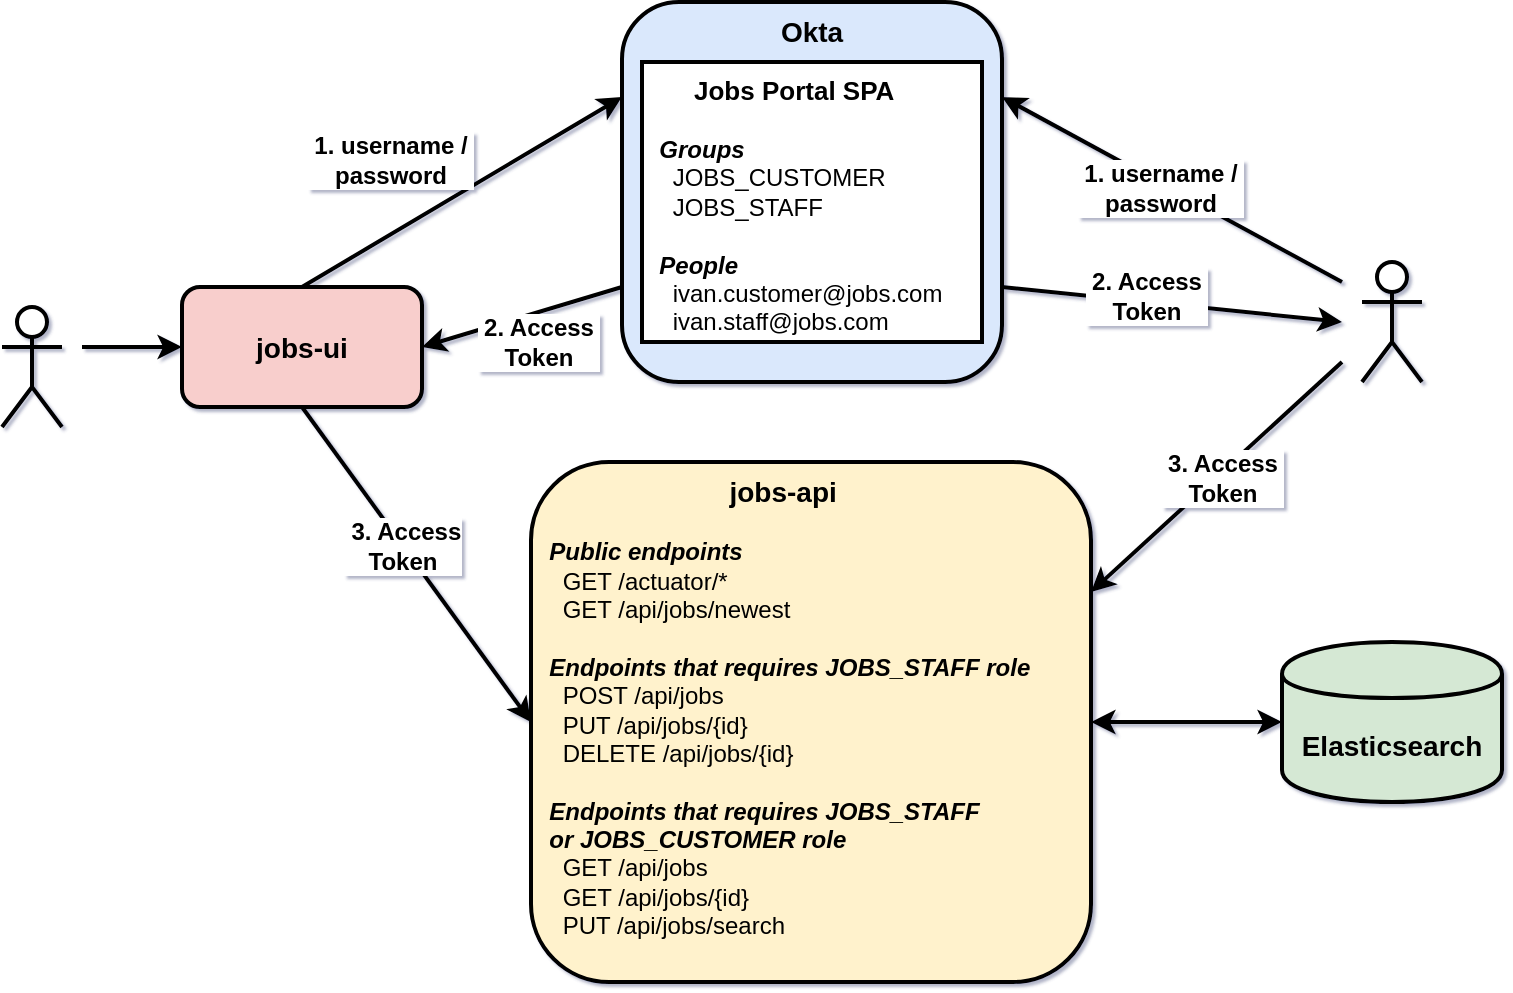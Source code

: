 <mxfile version="10.7.3" type="device"><diagram id="XHxDGMgb79J_g_7EvJC-" name="Page-1"><mxGraphModel dx="758" dy="497" grid="1" gridSize="10" guides="1" tooltips="1" connect="1" arrows="1" fold="1" page="1" pageScale="1" pageWidth="850" pageHeight="1100" math="0" shadow="1"><root><mxCell id="0"/><mxCell id="1" parent="0"/><mxCell id="JP0Q-4ceOFRRX9hkLczL-1" value="&lt;b style=&quot;font-size: 14px&quot;&gt;Okta&lt;br&gt;&lt;br&gt;&lt;br&gt;&lt;/b&gt;" style="rounded=1;whiteSpace=wrap;html=1;strokeWidth=2;horizontal=1;verticalAlign=top;fillColor=#dae8fc;strokeColor=#000000;" parent="1" vertex="1"><mxGeometry x="330" y="20" width="190" height="190" as="geometry"/></mxCell><mxCell id="JP0Q-4ceOFRRX9hkLczL-2" value="&lt;div style=&quot;text-align: center&quot;&gt;&lt;span style=&quot;font-size: 14px ; font-weight: bold&quot;&gt;jobs-api&lt;/span&gt;&lt;/div&gt;&lt;br&gt;&lt;b&gt;&lt;i&gt;&amp;nbsp; Public endpoints&lt;/i&gt;&lt;/b&gt;&lt;br&gt;&amp;nbsp; &amp;nbsp; GET /actuator/*&lt;br&gt;&amp;nbsp; &amp;nbsp; GET /api/jobs/newest&lt;br&gt;&lt;br&gt;&lt;b&gt;&lt;i&gt;&amp;nbsp; Endpoints that requires JOBS_STAFF role&lt;/i&gt;&lt;/b&gt;&lt;br&gt;&amp;nbsp; &amp;nbsp; POST /api/jobs&lt;br&gt;&amp;nbsp; &amp;nbsp; PUT /api/jobs/{id}&lt;br&gt;&amp;nbsp; &amp;nbsp; DELETE /api/jobs/{id}&lt;br&gt;&lt;br&gt;&lt;b&gt;&lt;i&gt;&amp;nbsp; Endpoints that requires JOBS_STAFF&lt;br&gt;&amp;nbsp; or JOBS_CUSTOMER role&lt;br&gt;&lt;/i&gt;&lt;/b&gt;&amp;nbsp; &amp;nbsp; GET /api/jobs&lt;br&gt;&amp;nbsp; &amp;nbsp; GET /api/jobs/{id}&lt;br&gt;&amp;nbsp; &amp;nbsp; PUT /api/jobs/search&lt;br&gt;" style="rounded=1;whiteSpace=wrap;html=1;strokeWidth=2;verticalAlign=top;align=left;fillColor=#fff2cc;strokeColor=#000000;" parent="1" vertex="1"><mxGeometry x="284.5" y="250" width="280" height="260" as="geometry"/></mxCell><mxCell id="JP0Q-4ceOFRRX9hkLczL-3" value="&lt;b&gt;&lt;font style=&quot;font-size: 14px&quot;&gt;jobs-ui&lt;/font&gt;&lt;/b&gt;" style="rounded=1;whiteSpace=wrap;html=1;strokeWidth=2;fillColor=#f8cecc;strokeColor=#000000;" parent="1" vertex="1"><mxGeometry x="110" y="162.5" width="120" height="60" as="geometry"/></mxCell><mxCell id="JP0Q-4ceOFRRX9hkLczL-4" value="&lt;b&gt;&lt;font style=&quot;font-size: 14px&quot;&gt;Elasticsearch&lt;/font&gt;&lt;/b&gt;" style="shape=cylinder;whiteSpace=wrap;html=1;boundedLbl=1;backgroundOutline=1;strokeWidth=2;fillColor=#d5e8d4;strokeColor=#000000;" parent="1" vertex="1"><mxGeometry x="660" y="340" width="110" height="80" as="geometry"/></mxCell><mxCell id="JP0Q-4ceOFRRX9hkLczL-5" value="" style="endArrow=classic;startArrow=classic;html=1;exitX=1;exitY=0.5;exitDx=0;exitDy=0;entryX=0;entryY=0.5;entryDx=0;entryDy=0;strokeWidth=2;" parent="1" source="JP0Q-4ceOFRRX9hkLczL-2" target="JP0Q-4ceOFRRX9hkLczL-4" edge="1"><mxGeometry width="50" height="50" relative="1" as="geometry"><mxPoint x="520" y="200" as="sourcePoint"/><mxPoint x="570" y="150" as="targetPoint"/></mxGeometry></mxCell><mxCell id="JP0Q-4ceOFRRX9hkLczL-6" value="" style="shape=umlActor;verticalLabelPosition=bottom;labelBackgroundColor=#ffffff;verticalAlign=top;html=1;outlineConnect=0;strokeWidth=2;" parent="1" vertex="1"><mxGeometry x="20" y="172.5" width="30" height="60" as="geometry"/></mxCell><mxCell id="JP0Q-4ceOFRRX9hkLczL-12" value="" style="endArrow=classic;html=1;strokeWidth=2;entryX=0;entryY=0.5;entryDx=0;entryDy=0;" parent="1" target="JP0Q-4ceOFRRX9hkLczL-3" edge="1"><mxGeometry width="50" height="50" relative="1" as="geometry"><mxPoint x="60" y="192.5" as="sourcePoint"/><mxPoint x="140" y="182.5" as="targetPoint"/></mxGeometry></mxCell><mxCell id="JP0Q-4ceOFRRX9hkLczL-14" value="" style="endArrow=classic;html=1;strokeWidth=2;exitX=0.5;exitY=0;exitDx=0;exitDy=0;entryX=0;entryY=0.25;entryDx=0;entryDy=0;" parent="1" source="JP0Q-4ceOFRRX9hkLczL-3" target="JP0Q-4ceOFRRX9hkLczL-1" edge="1"><mxGeometry width="50" height="50" relative="1" as="geometry"><mxPoint x="310" y="120" as="sourcePoint"/><mxPoint x="360" y="70" as="targetPoint"/></mxGeometry></mxCell><mxCell id="JP0Q-4ceOFRRX9hkLczL-16" value="&lt;b&gt;&amp;nbsp;1. username /&amp;nbsp;&lt;br&gt;password&lt;/b&gt;&lt;br&gt;" style="text;html=1;resizable=0;points=[];align=center;verticalAlign=middle;labelBackgroundColor=#ffffff;" parent="JP0Q-4ceOFRRX9hkLczL-14" vertex="1" connectable="0"><mxGeometry x="-0.135" y="-1" relative="1" as="geometry"><mxPoint x="-25.5" y="-24" as="offset"/></mxGeometry></mxCell><mxCell id="JP0Q-4ceOFRRX9hkLczL-15" value="&lt;b style=&quot;font-size: 12px&quot;&gt;&amp;nbsp;2. Access&amp;nbsp;&lt;br&gt;Token&lt;/b&gt;" style="endArrow=classic;html=1;strokeWidth=2;exitX=0;exitY=0.75;exitDx=0;exitDy=0;entryX=1;entryY=0.5;entryDx=0;entryDy=0;" parent="1" source="JP0Q-4ceOFRRX9hkLczL-1" target="JP0Q-4ceOFRRX9hkLczL-3" edge="1"><mxGeometry x="-0.067" y="14" width="50" height="50" relative="1" as="geometry"><mxPoint x="270" y="250" as="sourcePoint"/><mxPoint x="320" y="200" as="targetPoint"/><mxPoint as="offset"/></mxGeometry></mxCell><mxCell id="JP0Q-4ceOFRRX9hkLczL-17" value="" style="endArrow=classic;html=1;strokeWidth=2;exitX=0.5;exitY=1;exitDx=0;exitDy=0;entryX=0;entryY=0.5;entryDx=0;entryDy=0;" parent="1" source="JP0Q-4ceOFRRX9hkLczL-3" target="JP0Q-4ceOFRRX9hkLczL-2" edge="1"><mxGeometry width="50" height="50" relative="1" as="geometry"><mxPoint x="300" y="180" as="sourcePoint"/><mxPoint x="350" y="130" as="targetPoint"/></mxGeometry></mxCell><mxCell id="JP0Q-4ceOFRRX9hkLczL-18" value="&lt;b&gt;&amp;nbsp;3. Access&lt;br&gt;Token&lt;/b&gt;" style="text;html=1;resizable=0;points=[];align=center;verticalAlign=middle;labelBackgroundColor=#ffffff;" parent="JP0Q-4ceOFRRX9hkLczL-17" vertex="1" connectable="0"><mxGeometry x="-0.121" y="-1" relative="1" as="geometry"><mxPoint as="offset"/></mxGeometry></mxCell><mxCell id="JP0Q-4ceOFRRX9hkLczL-19" value="" style="shape=umlActor;verticalLabelPosition=bottom;labelBackgroundColor=#ffffff;verticalAlign=top;html=1;outlineConnect=0;strokeWidth=2;" parent="1" vertex="1"><mxGeometry x="700" y="150" width="30" height="60" as="geometry"/></mxCell><mxCell id="JP0Q-4ceOFRRX9hkLczL-20" value="" style="endArrow=classic;html=1;strokeWidth=2;entryX=1;entryY=0.25;entryDx=0;entryDy=0;" parent="1" target="JP0Q-4ceOFRRX9hkLczL-1" edge="1"><mxGeometry width="50" height="50" relative="1" as="geometry"><mxPoint x="690" y="160" as="sourcePoint"/><mxPoint x="540" y="50" as="targetPoint"/></mxGeometry></mxCell><mxCell id="JP0Q-4ceOFRRX9hkLczL-30" value="&lt;b&gt;&amp;nbsp;1. username /&amp;nbsp;&lt;br&gt;password&lt;/b&gt;&lt;br&gt;" style="text;html=1;resizable=0;points=[];align=center;verticalAlign=middle;labelBackgroundColor=#ffffff;" parent="JP0Q-4ceOFRRX9hkLczL-20" vertex="1" connectable="0"><mxGeometry x="0.06" y="2" relative="1" as="geometry"><mxPoint as="offset"/></mxGeometry></mxCell><mxCell id="JP0Q-4ceOFRRX9hkLczL-21" value="" style="endArrow=classic;html=1;strokeWidth=2;exitX=1;exitY=0.75;exitDx=0;exitDy=0;" parent="1" source="JP0Q-4ceOFRRX9hkLczL-1" edge="1"><mxGeometry width="50" height="50" relative="1" as="geometry"><mxPoint x="460" y="100" as="sourcePoint"/><mxPoint x="690" y="180" as="targetPoint"/></mxGeometry></mxCell><mxCell id="JP0Q-4ceOFRRX9hkLczL-31" value="&lt;b&gt;&amp;nbsp;2. Access&amp;nbsp;&lt;br&gt;Token&lt;/b&gt;" style="text;html=1;resizable=0;points=[];align=center;verticalAlign=middle;labelBackgroundColor=#ffffff;" parent="JP0Q-4ceOFRRX9hkLczL-21" vertex="1" connectable="0"><mxGeometry x="-0.168" y="3" relative="1" as="geometry"><mxPoint x="1" as="offset"/></mxGeometry></mxCell><mxCell id="JP0Q-4ceOFRRX9hkLczL-22" value="" style="endArrow=classic;html=1;strokeWidth=2;entryX=1;entryY=0.25;entryDx=0;entryDy=0;" parent="1" target="JP0Q-4ceOFRRX9hkLczL-2" edge="1"><mxGeometry width="50" height="50" relative="1" as="geometry"><mxPoint x="690" y="200" as="sourcePoint"/><mxPoint x="540" y="90" as="targetPoint"/></mxGeometry></mxCell><mxCell id="JP0Q-4ceOFRRX9hkLczL-32" value="&lt;b&gt;&amp;nbsp;3. Access&amp;nbsp;&lt;br&gt;Token&lt;/b&gt;" style="text;html=1;resizable=0;points=[];align=center;verticalAlign=middle;labelBackgroundColor=#ffffff;" parent="JP0Q-4ceOFRRX9hkLczL-22" vertex="1" connectable="0"><mxGeometry x="-0.018" y="2" relative="1" as="geometry"><mxPoint as="offset"/></mxGeometry></mxCell><mxCell id="JP0Q-4ceOFRRX9hkLczL-24" value="&lt;div style=&quot;text-align: center&quot;&gt;&lt;span&gt;&lt;b&gt;&lt;font style=&quot;font-size: 13px&quot;&gt;Jobs Portal SPA&lt;/font&gt;&lt;/b&gt;&lt;/span&gt;&lt;/div&gt;&lt;br&gt;&lt;i&gt;&amp;nbsp; &lt;b&gt;Groups&lt;/b&gt;&lt;/i&gt;&lt;br&gt;&amp;nbsp; &amp;nbsp; JOBS_CUSTOMER&lt;br&gt;&amp;nbsp; &amp;nbsp; JOBS_STAFF&lt;br&gt;&lt;br&gt;&lt;i&gt;&amp;nbsp; &lt;b&gt;People&lt;/b&gt;&lt;/i&gt;&lt;br&gt;&amp;nbsp; &amp;nbsp; ivan.customer@jobs.com&lt;br&gt;&amp;nbsp; &amp;nbsp; ivan.staff@jobs.com&lt;br&gt;" style="rounded=0;whiteSpace=wrap;html=1;strokeWidth=2;verticalAlign=top;align=left;" parent="1" vertex="1"><mxGeometry x="340" y="50" width="170" height="140" as="geometry"/></mxCell></root></mxGraphModel></diagram></mxfile>